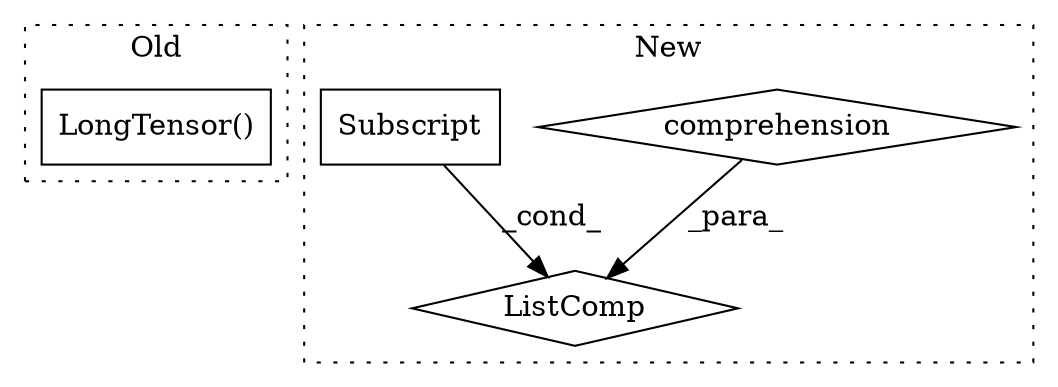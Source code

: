 digraph G {
subgraph cluster0 {
1 [label="LongTensor()" a="75" s="3424,3451" l="17,1" shape="box"];
label = "Old";
style="dotted";
}
subgraph cluster1 {
2 [label="ListComp" a="106" s="3768" l="35" shape="diamond"];
3 [label="comprehension" a="45" s="3783" l="3" shape="diamond"];
4 [label="Subscript" a="63" s="3769,0" l="13,0" shape="box"];
label = "New";
style="dotted";
}
3 -> 2 [label="_para_"];
4 -> 2 [label="_cond_"];
}
